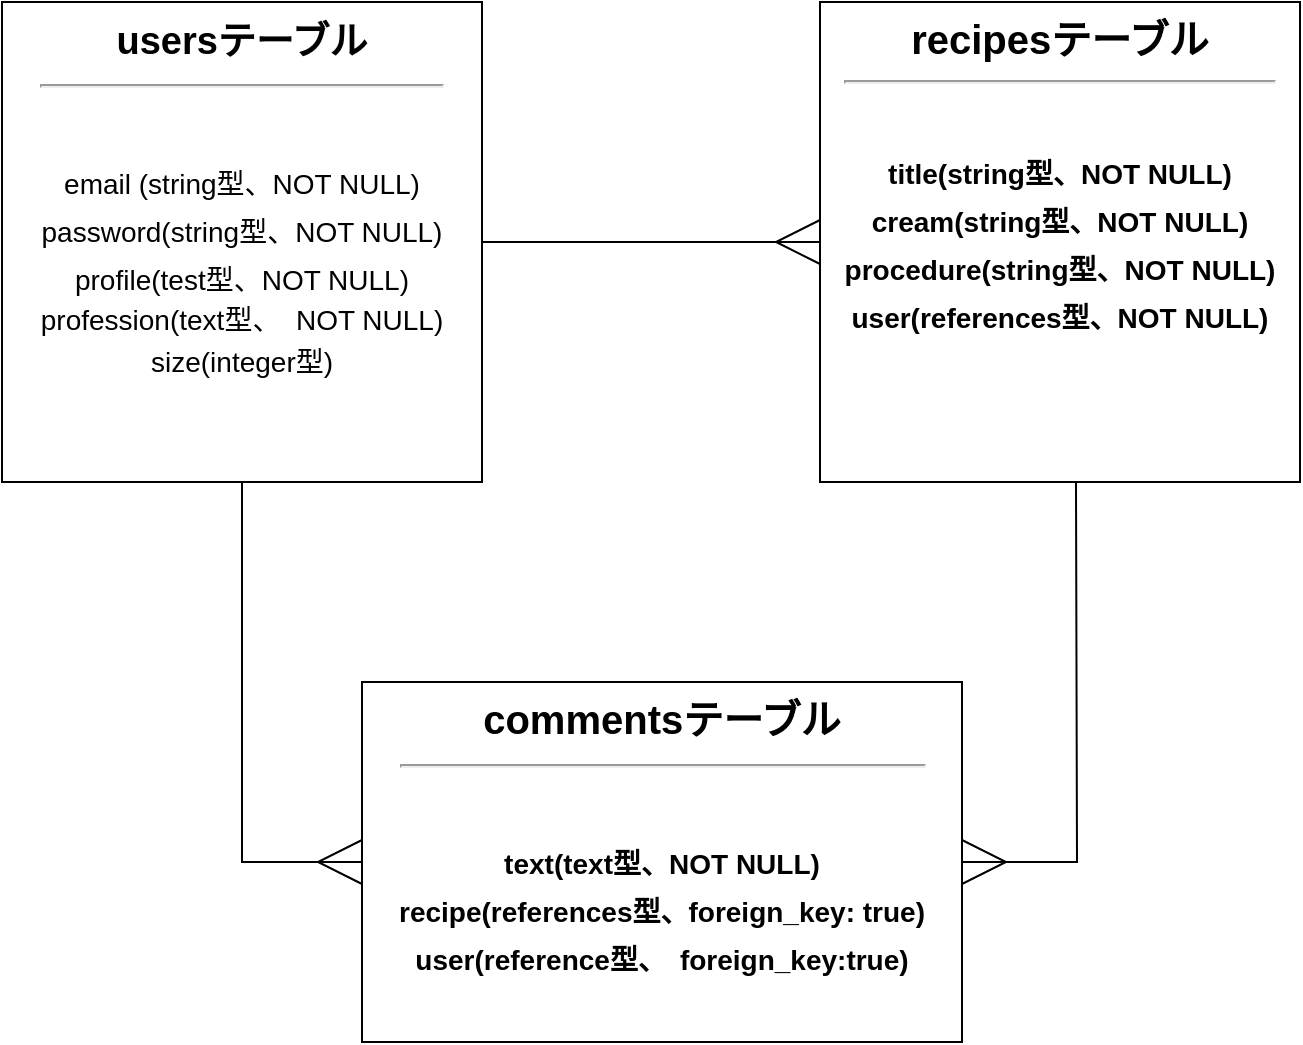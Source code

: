 <mxfile>
    <diagram id="pt0HMZq82Z7VqUQ5neVN" name="ページ1">
        <mxGraphModel dx="728" dy="680" grid="1" gridSize="10" guides="1" tooltips="1" connect="1" arrows="1" fold="1" page="1" pageScale="1" pageWidth="827" pageHeight="1169" math="0" shadow="0">
            <root>
                <mxCell id="0"/>
                <mxCell id="1" parent="0"/>
                <mxCell id="51" value="commentsテーブル&lt;hr&gt;&lt;br&gt;&lt;font style=&quot;font-size: 14px&quot;&gt;text(text型、NOT NULL)&lt;br&gt;recipe(references型、foreign_key: true)&lt;br&gt;user(reference型、　foreign_key:true)&lt;/font&gt;" style="rounded=0;whiteSpace=wrap;html=1;sketch=0;verticalAlign=top;fontStyle=1;fontSize=20;" vertex="1" parent="1">
                    <mxGeometry x="220" y="380" width="300" height="180" as="geometry"/>
                </mxCell>
                <mxCell id="52" value="recipesテーブル&lt;hr style=&quot;font-size: 15px&quot;&gt;&lt;br&gt;&lt;font style=&quot;font-size: 14px&quot;&gt;title(string型、NOT NULL)&lt;br&gt;cream(string型、NOT NULL)&lt;br&gt;procedure(string型、NOT NULL)&lt;br&gt;user(references型、NOT NULL)&lt;/font&gt;" style="rounded=0;whiteSpace=wrap;html=1;sketch=0;verticalAlign=top;fontStyle=1;fontSize=20;" vertex="1" parent="1">
                    <mxGeometry x="449" y="40" width="240" height="240" as="geometry"/>
                </mxCell>
                <mxCell id="55" value="&lt;font style=&quot;font-size: 19px&quot;&gt;usersテーブル&lt;/font&gt;&lt;hr style=&quot;font-size: 19px&quot;&gt;&lt;font&gt;&lt;br&gt;&lt;font&gt;&lt;span style=&quot;font-weight: normal&quot;&gt;&lt;font style=&quot;font-size: 14px&quot;&gt;email (string型、NOT NULL)&lt;br&gt;password(string型、NOT NULL)&lt;br&gt;profile(test型、NOT NULL)&lt;br&gt;&lt;/font&gt;&lt;/span&gt;&lt;div style=&quot;font-weight: normal ; font-size: 14px ; line-height: 21px&quot;&gt;profession(text型、&amp;nbsp; NOT NULL)&lt;/div&gt;&lt;div style=&quot;font-weight: normal ; font-size: 14px ; line-height: 21px&quot;&gt;&lt;span&gt;size(integer型)&lt;/span&gt;&lt;/div&gt;&lt;span style=&quot;font-weight: normal&quot;&gt;&lt;font style=&quot;font-size: 14px&quot;&gt;&lt;br&gt;&lt;/font&gt;&lt;/span&gt;&lt;/font&gt;&lt;/font&gt;" style="rounded=0;whiteSpace=wrap;html=1;sketch=0;verticalAlign=top;fontStyle=1;fontSize=20;" vertex="1" parent="1">
                    <mxGeometry x="40" y="40" width="240" height="240" as="geometry"/>
                </mxCell>
                <mxCell id="62" value="" style="edgeStyle=entityRelationEdgeStyle;fontSize=12;html=1;endArrow=ERmany;entryX=0;entryY=0.5;entryDx=0;entryDy=0;exitX=1;exitY=0.5;exitDx=0;exitDy=0;endSize=20;" edge="1" parent="1" source="55" target="52">
                    <mxGeometry width="100" height="100" relative="1" as="geometry">
                        <mxPoint x="290" y="260" as="sourcePoint"/>
                        <mxPoint x="390" y="160" as="targetPoint"/>
                    </mxGeometry>
                </mxCell>
                <mxCell id="69" value="" style="fontSize=12;html=1;endArrow=ERmany;edgeStyle=elbowEdgeStyle;rounded=0;exitX=0.5;exitY=1;exitDx=0;exitDy=0;endFill=0;endSize=20;" edge="1" parent="1" source="55" target="51">
                    <mxGeometry width="100" height="100" relative="1" as="geometry">
                        <mxPoint x="133" y="340" as="sourcePoint"/>
                        <mxPoint x="200" y="350" as="targetPoint"/>
                        <Array as="points">
                            <mxPoint x="160" y="470"/>
                        </Array>
                    </mxGeometry>
                </mxCell>
                <mxCell id="70" value="" style="fontSize=12;html=1;endArrow=none;endSize=20;edgeStyle=orthogonalEdgeStyle;rounded=0;startArrow=ERmany;startFill=0;endFill=0;exitX=1;exitY=0.5;exitDx=0;exitDy=0;targetPerimeterSpacing=20;sourcePerimeterSpacing=0;startSize=20;" edge="1" parent="1" source="51">
                    <mxGeometry width="100" height="100" relative="1" as="geometry">
                        <mxPoint x="577" y="520" as="sourcePoint"/>
                        <mxPoint x="577" y="280" as="targetPoint"/>
                    </mxGeometry>
                </mxCell>
            </root>
        </mxGraphModel>
    </diagram>
</mxfile>